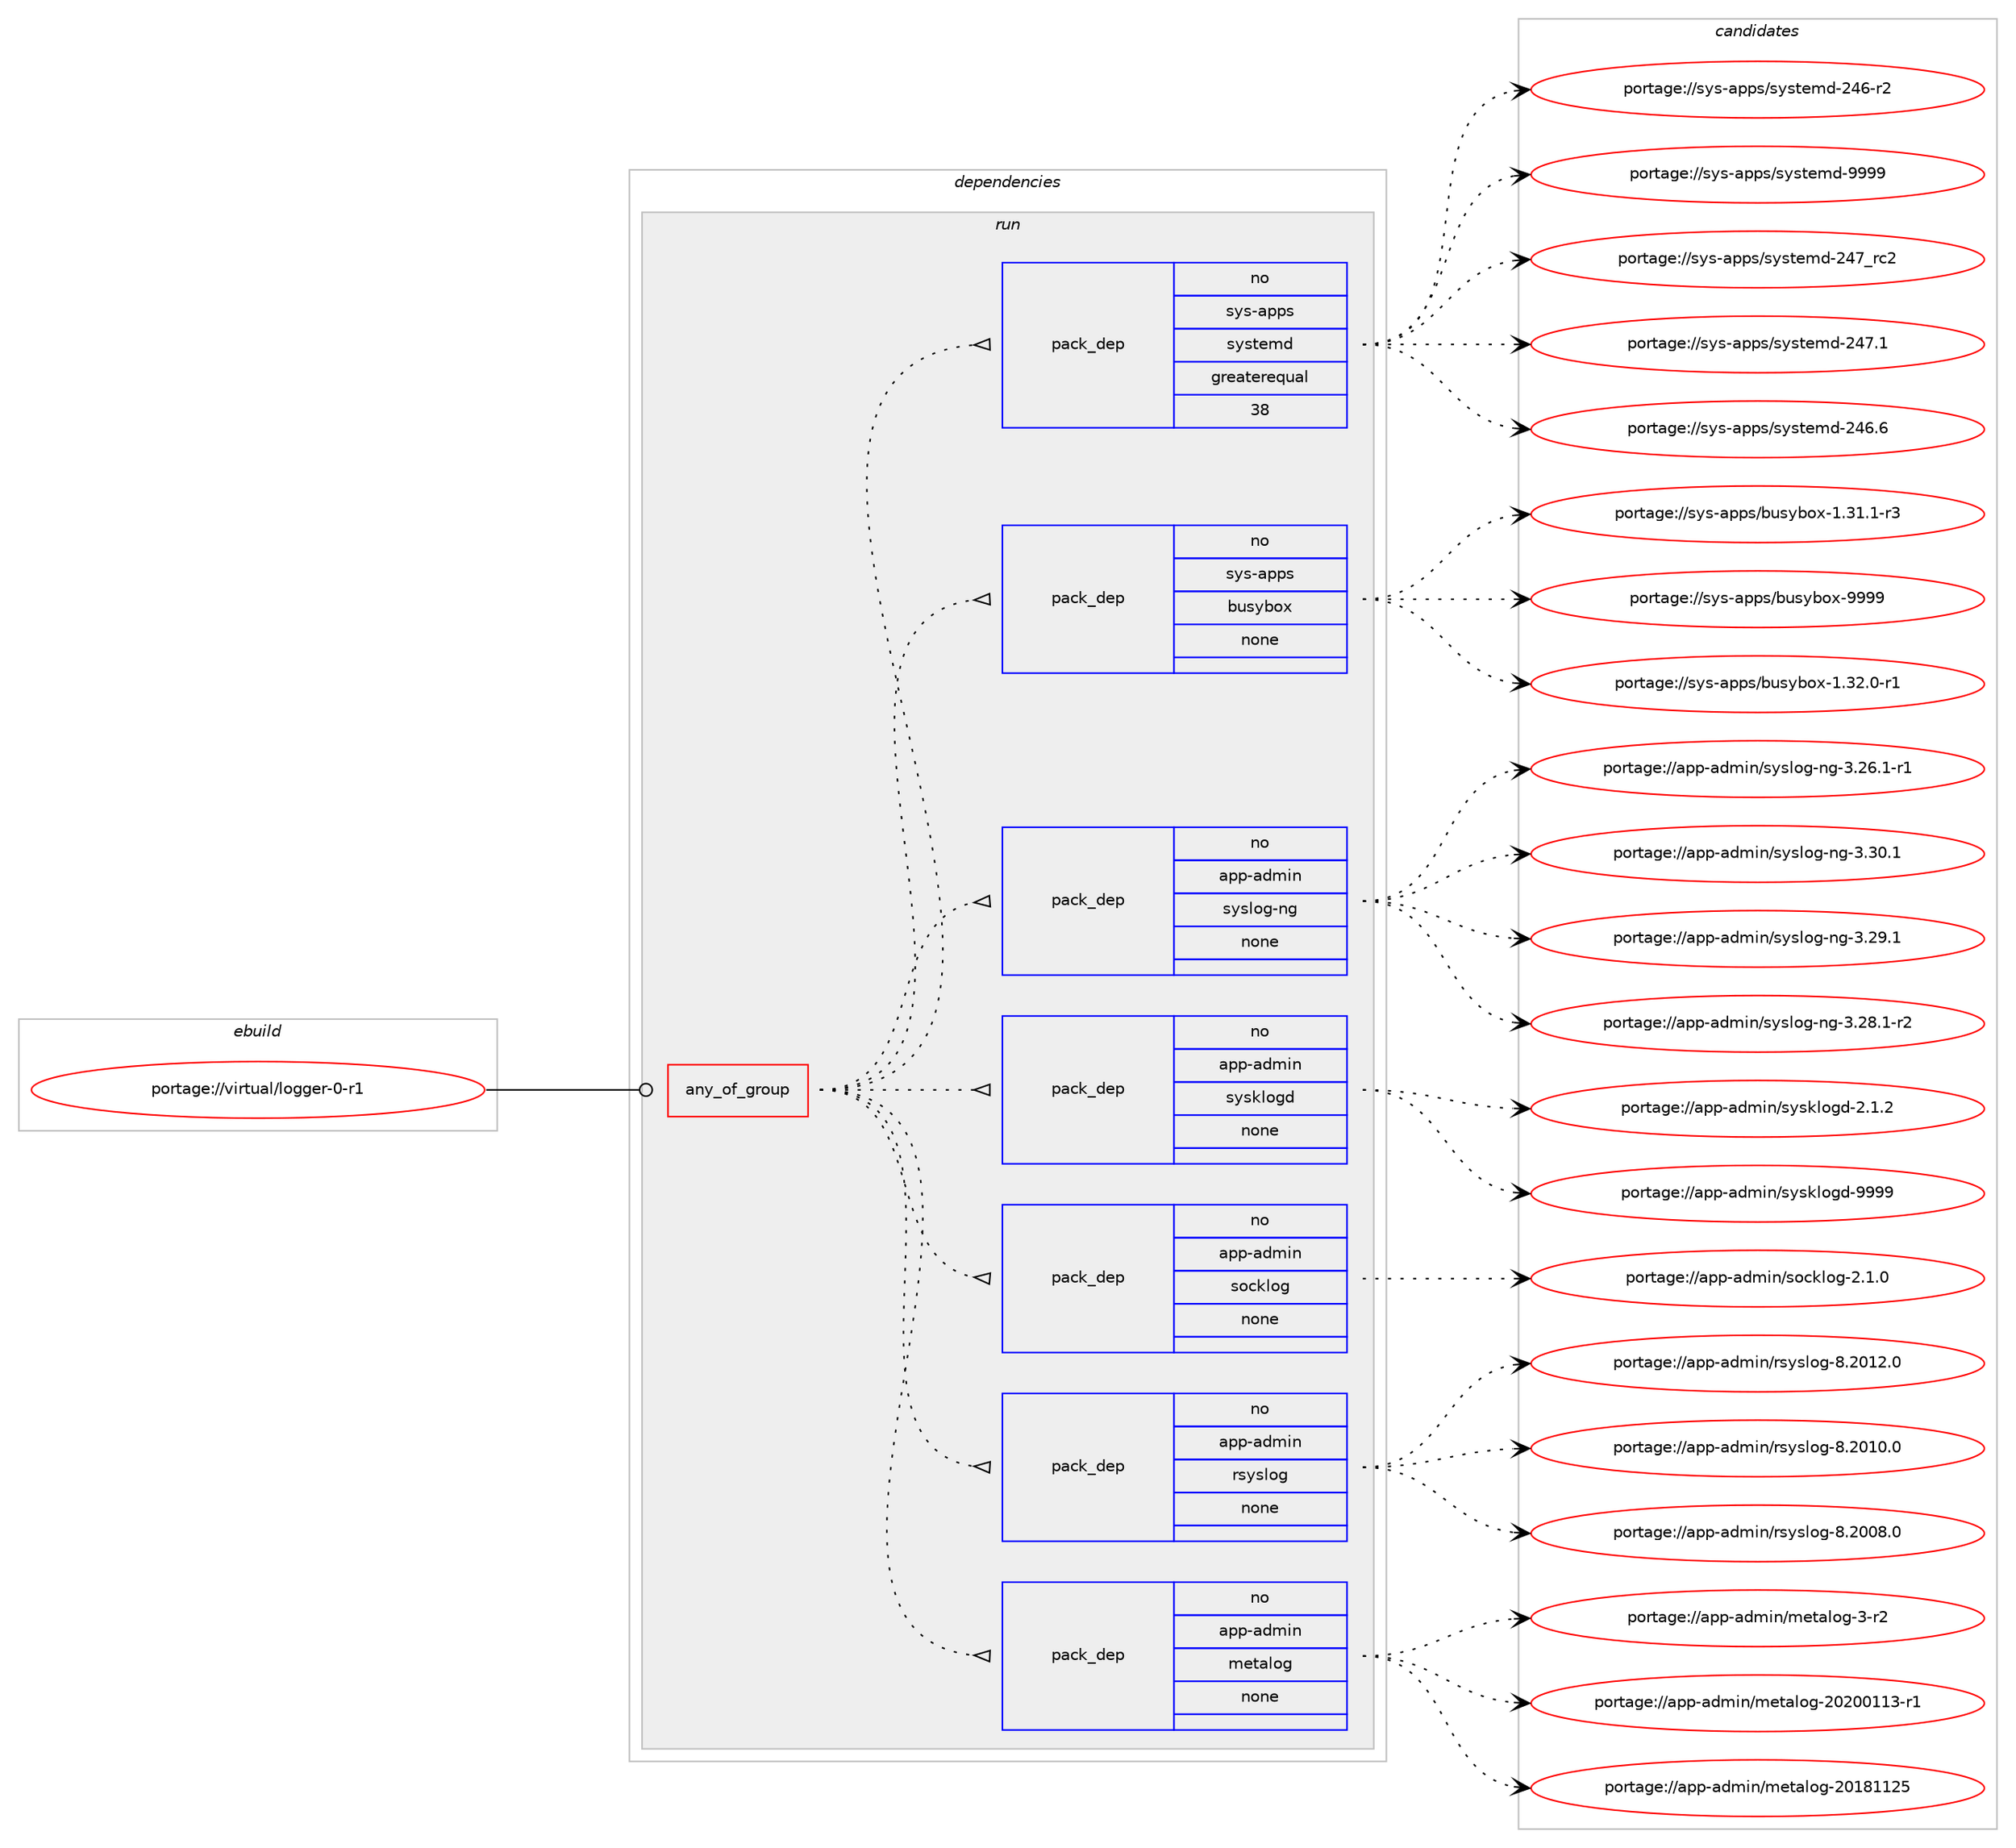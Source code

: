 digraph prolog {

# *************
# Graph options
# *************

newrank=true;
concentrate=true;
compound=true;
graph [rankdir=LR,fontname=Helvetica,fontsize=10,ranksep=1.5];#, ranksep=2.5, nodesep=0.2];
edge  [arrowhead=vee];
node  [fontname=Helvetica,fontsize=10];

# **********
# The ebuild
# **********

subgraph cluster_leftcol {
color=gray;
rank=same;
label=<<i>ebuild</i>>;
id [label="portage://virtual/logger-0-r1", color=red, width=4, href="../virtual/logger-0-r1.svg"];
}

# ****************
# The dependencies
# ****************

subgraph cluster_midcol {
color=gray;
label=<<i>dependencies</i>>;
subgraph cluster_compile {
fillcolor="#eeeeee";
style=filled;
label=<<i>compile</i>>;
}
subgraph cluster_compileandrun {
fillcolor="#eeeeee";
style=filled;
label=<<i>compile and run</i>>;
}
subgraph cluster_run {
fillcolor="#eeeeee";
style=filled;
label=<<i>run</i>>;
subgraph any46 {
dependency3756 [label=<<TABLE BORDER="0" CELLBORDER="1" CELLSPACING="0" CELLPADDING="4"><TR><TD CELLPADDING="10">any_of_group</TD></TR></TABLE>>, shape=none, color=red];subgraph pack2944 {
dependency3757 [label=<<TABLE BORDER="0" CELLBORDER="1" CELLSPACING="0" CELLPADDING="4" WIDTH="220"><TR><TD ROWSPAN="6" CELLPADDING="30">pack_dep</TD></TR><TR><TD WIDTH="110">no</TD></TR><TR><TD>app-admin</TD></TR><TR><TD>metalog</TD></TR><TR><TD>none</TD></TR><TR><TD></TD></TR></TABLE>>, shape=none, color=blue];
}
dependency3756:e -> dependency3757:w [weight=20,style="dotted",arrowhead="oinv"];
subgraph pack2945 {
dependency3758 [label=<<TABLE BORDER="0" CELLBORDER="1" CELLSPACING="0" CELLPADDING="4" WIDTH="220"><TR><TD ROWSPAN="6" CELLPADDING="30">pack_dep</TD></TR><TR><TD WIDTH="110">no</TD></TR><TR><TD>app-admin</TD></TR><TR><TD>rsyslog</TD></TR><TR><TD>none</TD></TR><TR><TD></TD></TR></TABLE>>, shape=none, color=blue];
}
dependency3756:e -> dependency3758:w [weight=20,style="dotted",arrowhead="oinv"];
subgraph pack2946 {
dependency3759 [label=<<TABLE BORDER="0" CELLBORDER="1" CELLSPACING="0" CELLPADDING="4" WIDTH="220"><TR><TD ROWSPAN="6" CELLPADDING="30">pack_dep</TD></TR><TR><TD WIDTH="110">no</TD></TR><TR><TD>app-admin</TD></TR><TR><TD>socklog</TD></TR><TR><TD>none</TD></TR><TR><TD></TD></TR></TABLE>>, shape=none, color=blue];
}
dependency3756:e -> dependency3759:w [weight=20,style="dotted",arrowhead="oinv"];
subgraph pack2947 {
dependency3760 [label=<<TABLE BORDER="0" CELLBORDER="1" CELLSPACING="0" CELLPADDING="4" WIDTH="220"><TR><TD ROWSPAN="6" CELLPADDING="30">pack_dep</TD></TR><TR><TD WIDTH="110">no</TD></TR><TR><TD>app-admin</TD></TR><TR><TD>sysklogd</TD></TR><TR><TD>none</TD></TR><TR><TD></TD></TR></TABLE>>, shape=none, color=blue];
}
dependency3756:e -> dependency3760:w [weight=20,style="dotted",arrowhead="oinv"];
subgraph pack2948 {
dependency3761 [label=<<TABLE BORDER="0" CELLBORDER="1" CELLSPACING="0" CELLPADDING="4" WIDTH="220"><TR><TD ROWSPAN="6" CELLPADDING="30">pack_dep</TD></TR><TR><TD WIDTH="110">no</TD></TR><TR><TD>app-admin</TD></TR><TR><TD>syslog-ng</TD></TR><TR><TD>none</TD></TR><TR><TD></TD></TR></TABLE>>, shape=none, color=blue];
}
dependency3756:e -> dependency3761:w [weight=20,style="dotted",arrowhead="oinv"];
subgraph pack2949 {
dependency3762 [label=<<TABLE BORDER="0" CELLBORDER="1" CELLSPACING="0" CELLPADDING="4" WIDTH="220"><TR><TD ROWSPAN="6" CELLPADDING="30">pack_dep</TD></TR><TR><TD WIDTH="110">no</TD></TR><TR><TD>sys-apps</TD></TR><TR><TD>busybox</TD></TR><TR><TD>none</TD></TR><TR><TD></TD></TR></TABLE>>, shape=none, color=blue];
}
dependency3756:e -> dependency3762:w [weight=20,style="dotted",arrowhead="oinv"];
subgraph pack2950 {
dependency3763 [label=<<TABLE BORDER="0" CELLBORDER="1" CELLSPACING="0" CELLPADDING="4" WIDTH="220"><TR><TD ROWSPAN="6" CELLPADDING="30">pack_dep</TD></TR><TR><TD WIDTH="110">no</TD></TR><TR><TD>sys-apps</TD></TR><TR><TD>systemd</TD></TR><TR><TD>greaterequal</TD></TR><TR><TD>38</TD></TR></TABLE>>, shape=none, color=blue];
}
dependency3756:e -> dependency3763:w [weight=20,style="dotted",arrowhead="oinv"];
}
id:e -> dependency3756:w [weight=20,style="solid",arrowhead="odot"];
}
}

# **************
# The candidates
# **************

subgraph cluster_choices {
rank=same;
color=gray;
label=<<i>candidates</i>>;

subgraph choice2944 {
color=black;
nodesep=1;
choice971121124597100109105110471091011169710811110345514511450 [label="portage://app-admin/metalog-3-r2", color=red, width=4,href="../app-admin/metalog-3-r2.svg"];
choice97112112459710010910511047109101116971081111034550485048484949514511449 [label="portage://app-admin/metalog-20200113-r1", color=red, width=4,href="../app-admin/metalog-20200113-r1.svg"];
choice9711211245971001091051104710910111697108111103455048495649495053 [label="portage://app-admin/metalog-20181125", color=red, width=4,href="../app-admin/metalog-20181125.svg"];
dependency3757:e -> choice971121124597100109105110471091011169710811110345514511450:w [style=dotted,weight="100"];
dependency3757:e -> choice97112112459710010910511047109101116971081111034550485048484949514511449:w [style=dotted,weight="100"];
dependency3757:e -> choice9711211245971001091051104710910111697108111103455048495649495053:w [style=dotted,weight="100"];
}
subgraph choice2945 {
color=black;
nodesep=1;
choice97112112459710010910511047114115121115108111103455646504849504648 [label="portage://app-admin/rsyslog-8.2012.0", color=red, width=4,href="../app-admin/rsyslog-8.2012.0.svg"];
choice97112112459710010910511047114115121115108111103455646504849484648 [label="portage://app-admin/rsyslog-8.2010.0", color=red, width=4,href="../app-admin/rsyslog-8.2010.0.svg"];
choice97112112459710010910511047114115121115108111103455646504848564648 [label="portage://app-admin/rsyslog-8.2008.0", color=red, width=4,href="../app-admin/rsyslog-8.2008.0.svg"];
dependency3758:e -> choice97112112459710010910511047114115121115108111103455646504849504648:w [style=dotted,weight="100"];
dependency3758:e -> choice97112112459710010910511047114115121115108111103455646504849484648:w [style=dotted,weight="100"];
dependency3758:e -> choice97112112459710010910511047114115121115108111103455646504848564648:w [style=dotted,weight="100"];
}
subgraph choice2946 {
color=black;
nodesep=1;
choice9711211245971001091051104711511199107108111103455046494648 [label="portage://app-admin/socklog-2.1.0", color=red, width=4,href="../app-admin/socklog-2.1.0.svg"];
dependency3759:e -> choice9711211245971001091051104711511199107108111103455046494648:w [style=dotted,weight="100"];
}
subgraph choice2947 {
color=black;
nodesep=1;
choice971121124597100109105110471151211151071081111031004557575757 [label="portage://app-admin/sysklogd-9999", color=red, width=4,href="../app-admin/sysklogd-9999.svg"];
choice97112112459710010910511047115121115107108111103100455046494650 [label="portage://app-admin/sysklogd-2.1.2", color=red, width=4,href="../app-admin/sysklogd-2.1.2.svg"];
dependency3760:e -> choice971121124597100109105110471151211151071081111031004557575757:w [style=dotted,weight="100"];
dependency3760:e -> choice97112112459710010910511047115121115107108111103100455046494650:w [style=dotted,weight="100"];
}
subgraph choice2948 {
color=black;
nodesep=1;
choice971121124597100109105110471151211151081111034511010345514651484649 [label="portage://app-admin/syslog-ng-3.30.1", color=red, width=4,href="../app-admin/syslog-ng-3.30.1.svg"];
choice971121124597100109105110471151211151081111034511010345514650574649 [label="portage://app-admin/syslog-ng-3.29.1", color=red, width=4,href="../app-admin/syslog-ng-3.29.1.svg"];
choice9711211245971001091051104711512111510811110345110103455146505646494511450 [label="portage://app-admin/syslog-ng-3.28.1-r2", color=red, width=4,href="../app-admin/syslog-ng-3.28.1-r2.svg"];
choice9711211245971001091051104711512111510811110345110103455146505446494511449 [label="portage://app-admin/syslog-ng-3.26.1-r1", color=red, width=4,href="../app-admin/syslog-ng-3.26.1-r1.svg"];
dependency3761:e -> choice971121124597100109105110471151211151081111034511010345514651484649:w [style=dotted,weight="100"];
dependency3761:e -> choice971121124597100109105110471151211151081111034511010345514650574649:w [style=dotted,weight="100"];
dependency3761:e -> choice9711211245971001091051104711512111510811110345110103455146505646494511450:w [style=dotted,weight="100"];
dependency3761:e -> choice9711211245971001091051104711512111510811110345110103455146505446494511449:w [style=dotted,weight="100"];
}
subgraph choice2949 {
color=black;
nodesep=1;
choice11512111545971121121154798117115121981111204557575757 [label="portage://sys-apps/busybox-9999", color=red, width=4,href="../sys-apps/busybox-9999.svg"];
choice1151211154597112112115479811711512198111120454946515046484511449 [label="portage://sys-apps/busybox-1.32.0-r1", color=red, width=4,href="../sys-apps/busybox-1.32.0-r1.svg"];
choice1151211154597112112115479811711512198111120454946514946494511451 [label="portage://sys-apps/busybox-1.31.1-r3", color=red, width=4,href="../sys-apps/busybox-1.31.1-r3.svg"];
dependency3762:e -> choice11512111545971121121154798117115121981111204557575757:w [style=dotted,weight="100"];
dependency3762:e -> choice1151211154597112112115479811711512198111120454946515046484511449:w [style=dotted,weight="100"];
dependency3762:e -> choice1151211154597112112115479811711512198111120454946514946494511451:w [style=dotted,weight="100"];
}
subgraph choice2950 {
color=black;
nodesep=1;
choice1151211154597112112115471151211151161011091004557575757 [label="portage://sys-apps/systemd-9999", color=red, width=4,href="../sys-apps/systemd-9999.svg"];
choice11512111545971121121154711512111511610110910045505255951149950 [label="portage://sys-apps/systemd-247_rc2", color=red, width=4,href="../sys-apps/systemd-247_rc2.svg"];
choice115121115459711211211547115121115116101109100455052554649 [label="portage://sys-apps/systemd-247.1", color=red, width=4,href="../sys-apps/systemd-247.1.svg"];
choice115121115459711211211547115121115116101109100455052544654 [label="portage://sys-apps/systemd-246.6", color=red, width=4,href="../sys-apps/systemd-246.6.svg"];
choice115121115459711211211547115121115116101109100455052544511450 [label="portage://sys-apps/systemd-246-r2", color=red, width=4,href="../sys-apps/systemd-246-r2.svg"];
dependency3763:e -> choice1151211154597112112115471151211151161011091004557575757:w [style=dotted,weight="100"];
dependency3763:e -> choice11512111545971121121154711512111511610110910045505255951149950:w [style=dotted,weight="100"];
dependency3763:e -> choice115121115459711211211547115121115116101109100455052554649:w [style=dotted,weight="100"];
dependency3763:e -> choice115121115459711211211547115121115116101109100455052544654:w [style=dotted,weight="100"];
dependency3763:e -> choice115121115459711211211547115121115116101109100455052544511450:w [style=dotted,weight="100"];
}
}

}
